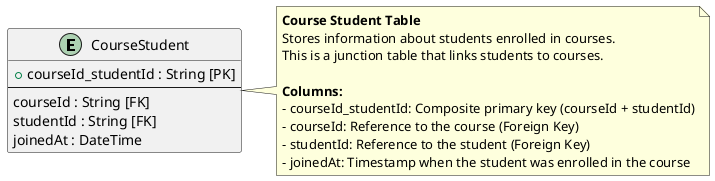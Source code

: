 @startuml
' Course Student Table Structure

skinparam entity {
  BackgroundColor #f06292
  BorderColor black
  FontColor black
}

entity "CourseStudent" as CourseStudent {
  + courseId_studentId : String [PK]
  --
  courseId : String [FK]
  studentId : String [FK]
  joinedAt : DateTime
}

note right of CourseStudent
  **Course Student Table**
  Stores information about students enrolled in courses.
  This is a junction table that links students to courses.
  
  **Columns:**
  - courseId_studentId: Composite primary key (courseId + studentId)
  - courseId: Reference to the course (Foreign Key)
  - studentId: Reference to the student (Foreign Key)
  - joinedAt: Timestamp when the student was enrolled in the course
end note

@enduml

